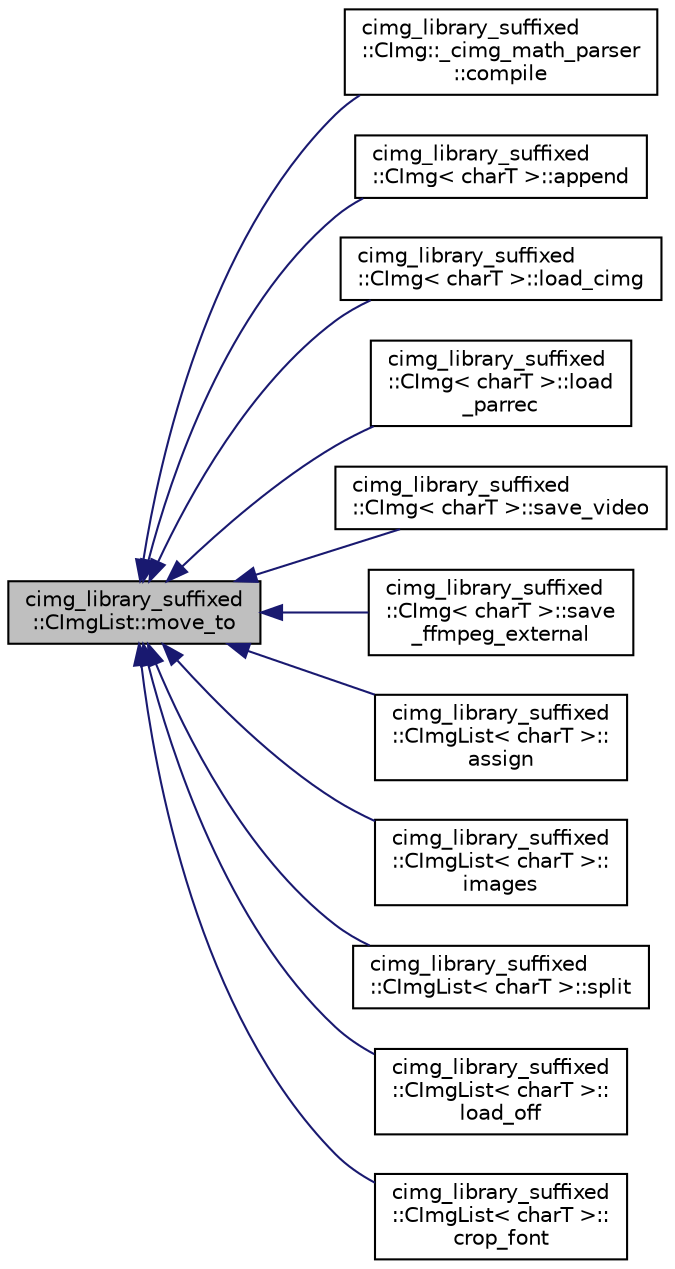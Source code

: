 digraph "cimg_library_suffixed::CImgList::move_to"
{
  edge [fontname="Helvetica",fontsize="10",labelfontname="Helvetica",labelfontsize="10"];
  node [fontname="Helvetica",fontsize="10",shape=record];
  rankdir="LR";
  Node477 [label="cimg_library_suffixed\l::CImgList::move_to",height=0.2,width=0.4,color="black", fillcolor="grey75", style="filled", fontcolor="black"];
  Node477 -> Node478 [dir="back",color="midnightblue",fontsize="10",style="solid",fontname="Helvetica"];
  Node478 [label="cimg_library_suffixed\l::CImg::_cimg_math_parser\l::compile",height=0.2,width=0.4,color="black", fillcolor="white", style="filled",URL="$structcimg__library__suffixed_1_1_c_img_1_1__cimg__math__parser.html#a318c44c5d1f4f0114355f37ace87a4ae"];
  Node477 -> Node479 [dir="back",color="midnightblue",fontsize="10",style="solid",fontname="Helvetica"];
  Node479 [label="cimg_library_suffixed\l::CImg\< charT \>::append",height=0.2,width=0.4,color="black", fillcolor="white", style="filled",URL="$structcimg__library__suffixed_1_1_c_img.html#a07fd2a69e02ca2fa66fc81b28468a9f1",tooltip="Append two images along specified axis . "];
  Node477 -> Node480 [dir="back",color="midnightblue",fontsize="10",style="solid",fontname="Helvetica"];
  Node480 [label="cimg_library_suffixed\l::CImg\< charT \>::load_cimg",height=0.2,width=0.4,color="black", fillcolor="white", style="filled",URL="$structcimg__library__suffixed_1_1_c_img.html#acd11fa7d0e9e7598c686eeadd86b792d",tooltip="Load image from a .cimg[z] file. "];
  Node477 -> Node481 [dir="back",color="midnightblue",fontsize="10",style="solid",fontname="Helvetica"];
  Node481 [label="cimg_library_suffixed\l::CImg\< charT \>::load\l_parrec",height=0.2,width=0.4,color="black", fillcolor="white", style="filled",URL="$structcimg__library__suffixed_1_1_c_img.html#a2443496c0824ead4e1bf8a84c5eda7b0",tooltip="Load image from a PAR-REC (Philips) file. "];
  Node477 -> Node482 [dir="back",color="midnightblue",fontsize="10",style="solid",fontname="Helvetica"];
  Node482 [label="cimg_library_suffixed\l::CImg\< charT \>::save_video",height=0.2,width=0.4,color="black", fillcolor="white", style="filled",URL="$structcimg__library__suffixed_1_1_c_img.html#a1bdca455737facbfa2ca6fd959a39cd4",tooltip="Save volumetric image as a video, using the OpenCV library. "];
  Node477 -> Node483 [dir="back",color="midnightblue",fontsize="10",style="solid",fontname="Helvetica"];
  Node483 [label="cimg_library_suffixed\l::CImg\< charT \>::save\l_ffmpeg_external",height=0.2,width=0.4,color="black", fillcolor="white", style="filled",URL="$structcimg__library__suffixed_1_1_c_img.html#a3a8132f303e3295e0219ea4518c6ef20",tooltip="Save volumetric image as a video, using ffmpeg external binary. "];
  Node477 -> Node484 [dir="back",color="midnightblue",fontsize="10",style="solid",fontname="Helvetica"];
  Node484 [label="cimg_library_suffixed\l::CImgList\< charT \>::\lassign",height=0.2,width=0.4,color="black", fillcolor="white", style="filled",URL="$structcimg__library__suffixed_1_1_c_img_list.html#ab896c4f7d87bc33821231b37dd85f79e",tooltip="Construct list as a copy of an existing list and force shared state of elements  . "];
  Node477 -> Node485 [dir="back",color="midnightblue",fontsize="10",style="solid",fontname="Helvetica"];
  Node485 [label="cimg_library_suffixed\l::CImgList\< charT \>::\limages",height=0.2,width=0.4,color="black", fillcolor="white", style="filled",URL="$structcimg__library__suffixed_1_1_c_img_list.html#a1a45c7e6d307a716e71f0070ced8b195",tooltip="Return a sublist. "];
  Node477 -> Node486 [dir="back",color="midnightblue",fontsize="10",style="solid",fontname="Helvetica"];
  Node486 [label="cimg_library_suffixed\l::CImgList\< charT \>::split",height=0.2,width=0.4,color="black", fillcolor="white", style="filled",URL="$structcimg__library__suffixed_1_1_c_img_list.html#ab9744c8b1e41678f91de1dc4049aa058",tooltip="Return a list where each image has been split along the specified axis. "];
  Node477 -> Node487 [dir="back",color="midnightblue",fontsize="10",style="solid",fontname="Helvetica"];
  Node487 [label="cimg_library_suffixed\l::CImgList\< charT \>::\lload_off",height=0.2,width=0.4,color="black", fillcolor="white", style="filled",URL="$structcimg__library__suffixed_1_1_c_img_list.html#a01772b523fe250d7d1f11e2e7eda0456",tooltip="Load a 3d object from a .OFF file. "];
  Node477 -> Node488 [dir="back",color="midnightblue",fontsize="10",style="solid",fontname="Helvetica"];
  Node488 [label="cimg_library_suffixed\l::CImgList\< charT \>::\lcrop_font",height=0.2,width=0.4,color="black", fillcolor="white", style="filled",URL="$structcimg__library__suffixed_1_1_c_img_list.html#acae47031136aaf64c35f5e07f6272df8",tooltip="Crop font along the X-axis. "];
}
